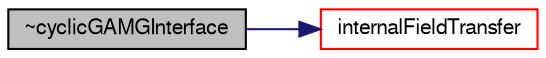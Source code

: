 digraph "~cyclicGAMGInterface"
{
  bgcolor="transparent";
  edge [fontname="FreeSans",fontsize="10",labelfontname="FreeSans",labelfontsize="10"];
  node [fontname="FreeSans",fontsize="10",shape=record];
  rankdir="LR";
  Node14 [label="~cyclicGAMGInterface",height=0.2,width=0.4,color="black", fillcolor="grey75", style="filled", fontcolor="black"];
  Node14 -> Node15 [color="midnightblue",fontsize="10",style="solid",fontname="FreeSans"];
  Node15 [label="internalFieldTransfer",height=0.2,width=0.4,color="red",URL="$a27022.html#ad05b703ae05eacb09fd29d99f8e0edca",tooltip="Transfer and return internal field adjacent to the interface. "];
}
